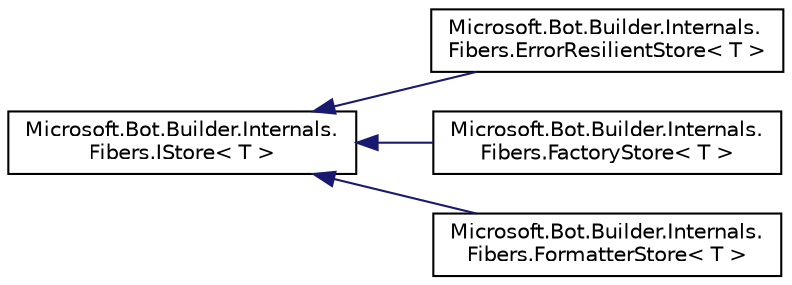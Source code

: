 digraph "Graphical Class Hierarchy"
{
  edge [fontname="Helvetica",fontsize="10",labelfontname="Helvetica",labelfontsize="10"];
  node [fontname="Helvetica",fontsize="10",shape=record];
  rankdir="LR";
  Node1 [label="Microsoft.Bot.Builder.Internals.\lFibers.IStore\< T \>",height=0.2,width=0.4,color="black", fillcolor="white", style="filled",URL="$d2/d33/interface_microsoft_1_1_bot_1_1_builder_1_1_internals_1_1_fibers_1_1_i_store.html"];
  Node1 -> Node2 [dir="back",color="midnightblue",fontsize="10",style="solid",fontname="Helvetica"];
  Node2 [label="Microsoft.Bot.Builder.Internals.\lFibers.ErrorResilientStore\< T \>",height=0.2,width=0.4,color="black", fillcolor="white", style="filled",URL="$dd/d14/class_microsoft_1_1_bot_1_1_builder_1_1_internals_1_1_fibers_1_1_error_resilient_store.html"];
  Node1 -> Node3 [dir="back",color="midnightblue",fontsize="10",style="solid",fontname="Helvetica"];
  Node3 [label="Microsoft.Bot.Builder.Internals.\lFibers.FactoryStore\< T \>",height=0.2,width=0.4,color="black", fillcolor="white", style="filled",URL="$de/dcd/class_microsoft_1_1_bot_1_1_builder_1_1_internals_1_1_fibers_1_1_factory_store.html"];
  Node1 -> Node4 [dir="back",color="midnightblue",fontsize="10",style="solid",fontname="Helvetica"];
  Node4 [label="Microsoft.Bot.Builder.Internals.\lFibers.FormatterStore\< T \>",height=0.2,width=0.4,color="black", fillcolor="white", style="filled",URL="$da/dd0/class_microsoft_1_1_bot_1_1_builder_1_1_internals_1_1_fibers_1_1_formatter_store.html"];
}
